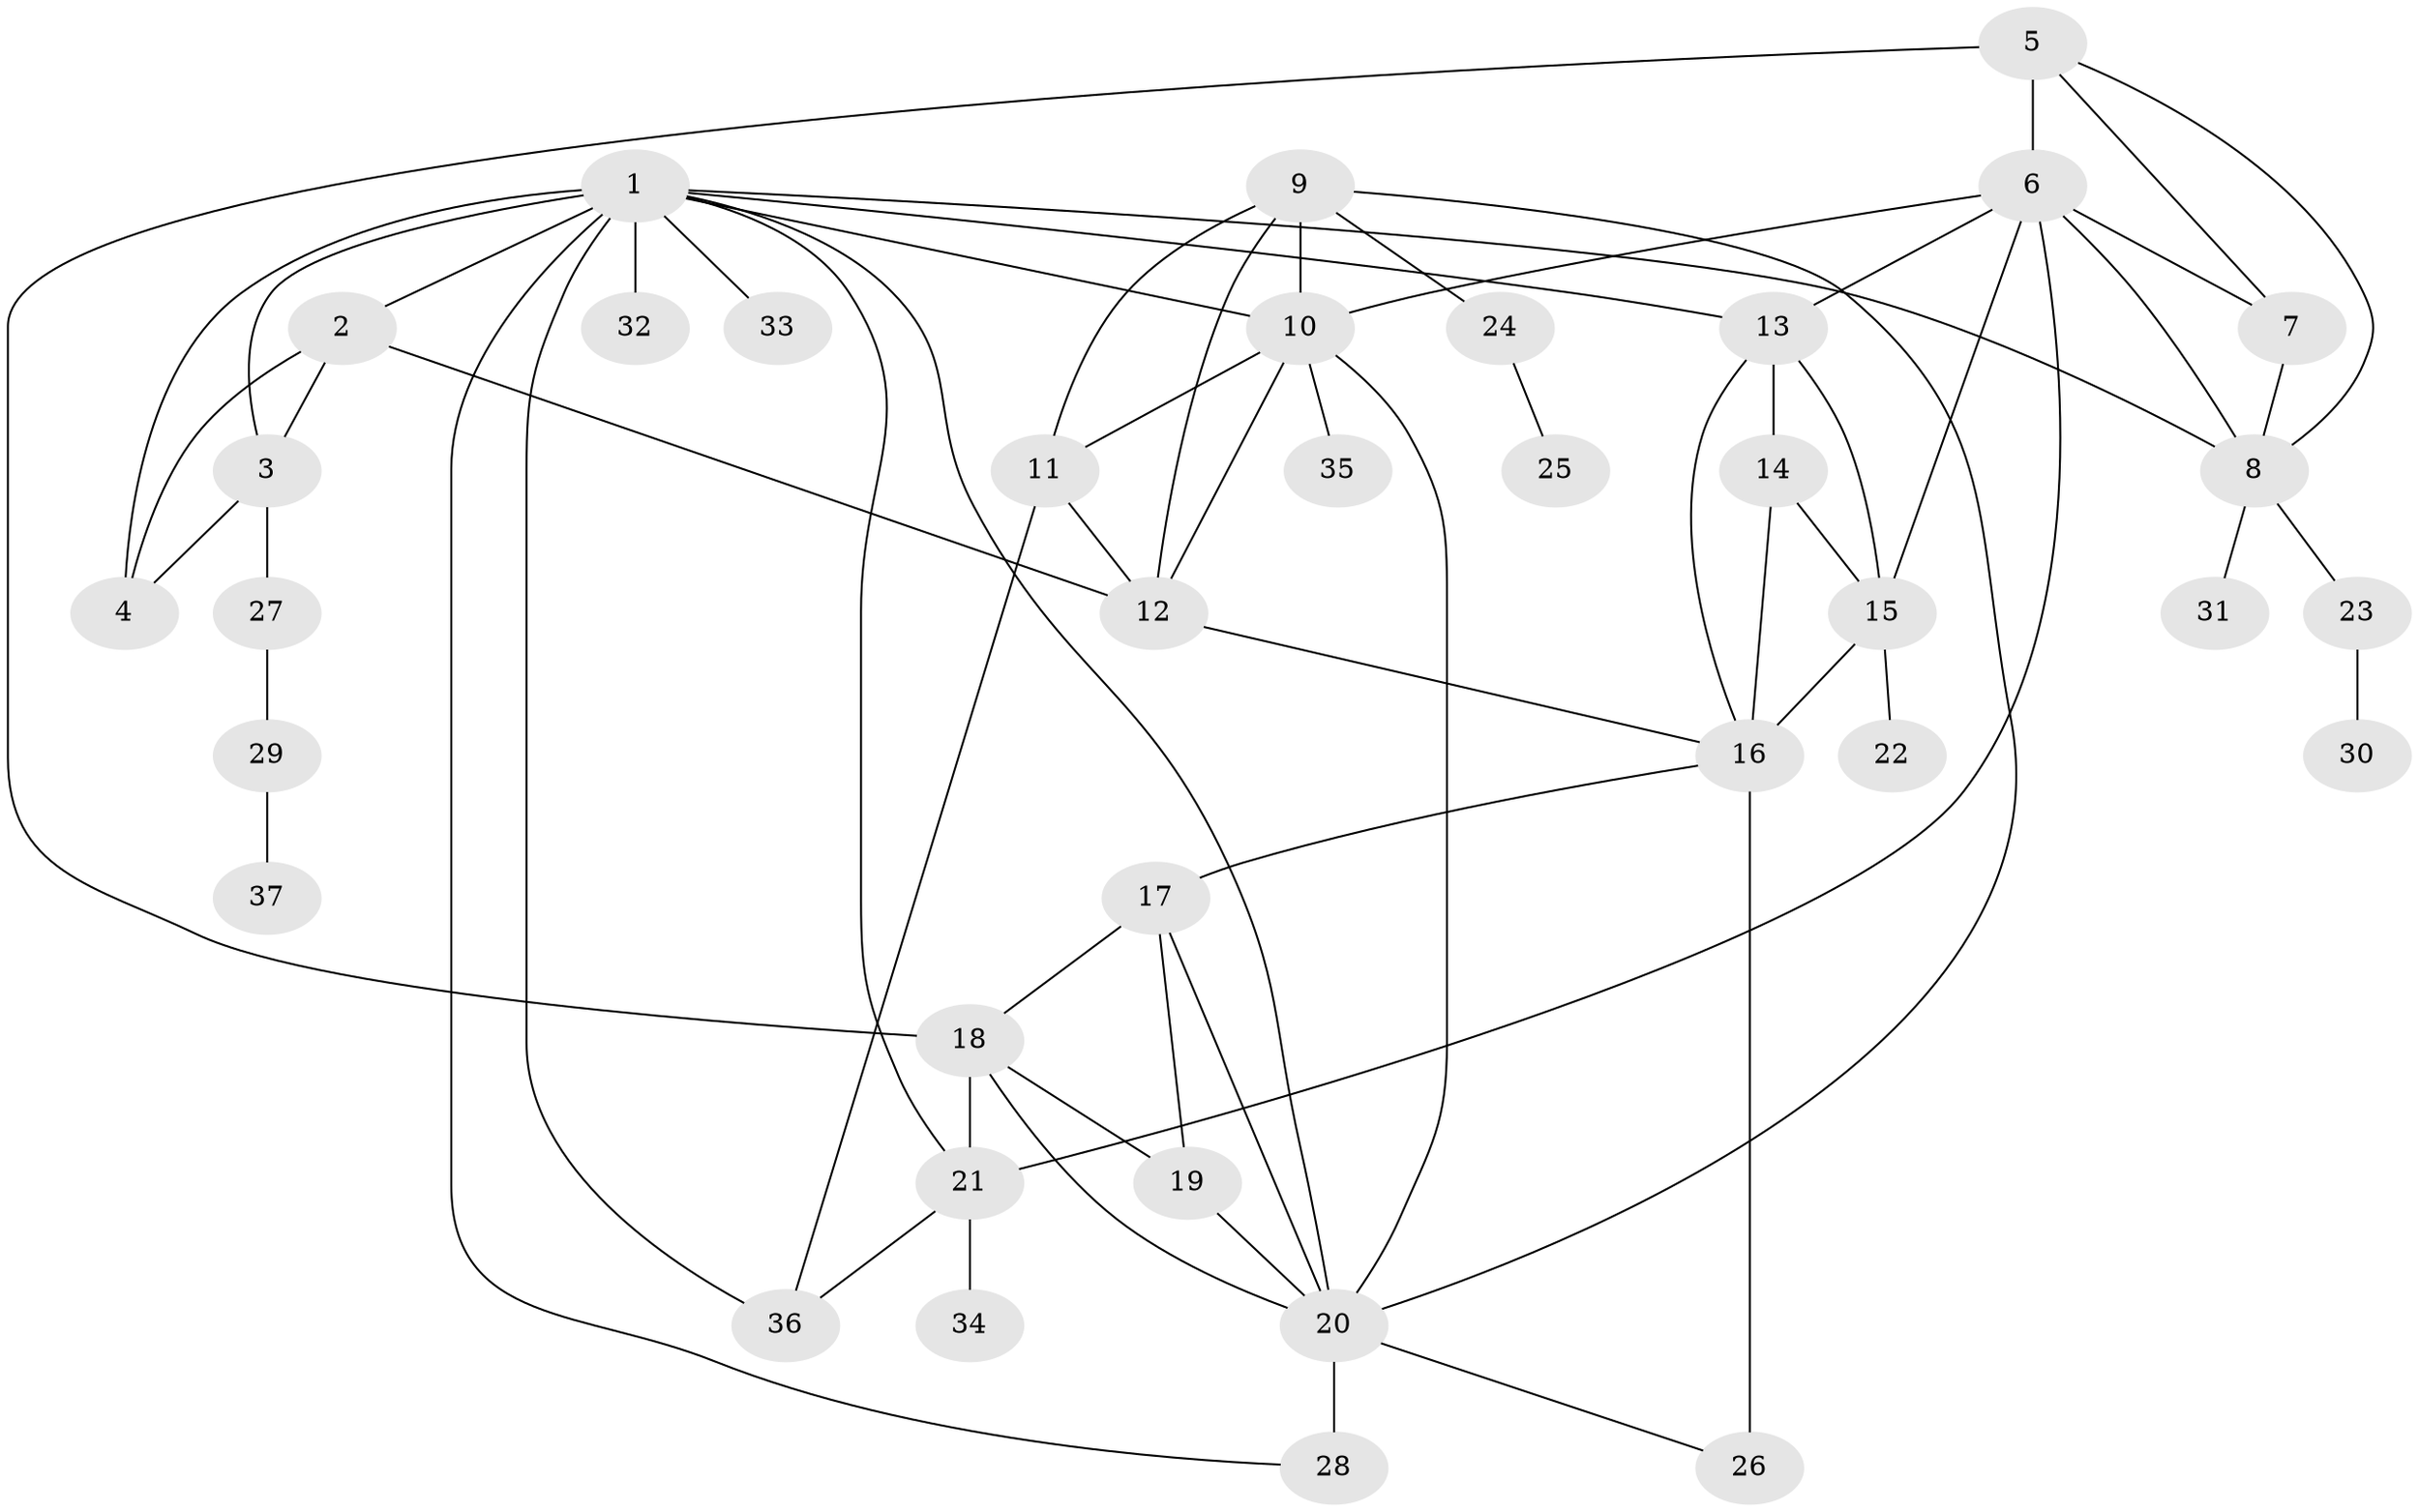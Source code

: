 // original degree distribution, {16: 0.01098901098901099, 5: 0.04395604395604396, 7: 0.06593406593406594, 4: 0.054945054945054944, 8: 0.02197802197802198, 6: 0.01098901098901099, 9: 0.02197802197802198, 10: 0.01098901098901099, 2: 0.18681318681318682, 1: 0.5384615384615384, 3: 0.03296703296703297}
// Generated by graph-tools (version 1.1) at 2025/52/03/04/25 22:52:19]
// undirected, 37 vertices, 66 edges
graph export_dot {
  node [color=gray90,style=filled];
  1;
  2;
  3;
  4;
  5;
  6;
  7;
  8;
  9;
  10;
  11;
  12;
  13;
  14;
  15;
  16;
  17;
  18;
  19;
  20;
  21;
  22;
  23;
  24;
  25;
  26;
  27;
  28;
  29;
  30;
  31;
  32;
  33;
  34;
  35;
  36;
  37;
  1 -- 2 [weight=1.0];
  1 -- 3 [weight=1.0];
  1 -- 4 [weight=1.0];
  1 -- 8 [weight=1.0];
  1 -- 10 [weight=1.0];
  1 -- 13 [weight=1.0];
  1 -- 20 [weight=1.0];
  1 -- 21 [weight=1.0];
  1 -- 28 [weight=1.0];
  1 -- 32 [weight=4.0];
  1 -- 33 [weight=1.0];
  1 -- 36 [weight=1.0];
  2 -- 3 [weight=1.0];
  2 -- 4 [weight=1.0];
  2 -- 12 [weight=1.0];
  3 -- 4 [weight=1.0];
  3 -- 27 [weight=3.0];
  5 -- 6 [weight=4.0];
  5 -- 7 [weight=1.0];
  5 -- 8 [weight=1.0];
  5 -- 18 [weight=1.0];
  6 -- 7 [weight=1.0];
  6 -- 8 [weight=1.0];
  6 -- 10 [weight=1.0];
  6 -- 13 [weight=1.0];
  6 -- 15 [weight=1.0];
  6 -- 21 [weight=1.0];
  7 -- 8 [weight=1.0];
  8 -- 23 [weight=1.0];
  8 -- 31 [weight=1.0];
  9 -- 10 [weight=1.0];
  9 -- 11 [weight=1.0];
  9 -- 12 [weight=1.0];
  9 -- 20 [weight=1.0];
  9 -- 24 [weight=1.0];
  10 -- 11 [weight=1.0];
  10 -- 12 [weight=1.0];
  10 -- 20 [weight=1.0];
  10 -- 35 [weight=1.0];
  11 -- 12 [weight=1.0];
  11 -- 36 [weight=1.0];
  12 -- 16 [weight=1.0];
  13 -- 14 [weight=1.0];
  13 -- 15 [weight=1.0];
  13 -- 16 [weight=1.0];
  14 -- 15 [weight=1.0];
  14 -- 16 [weight=1.0];
  15 -- 16 [weight=1.0];
  15 -- 22 [weight=1.0];
  16 -- 17 [weight=1.0];
  16 -- 26 [weight=3.0];
  17 -- 18 [weight=1.0];
  17 -- 19 [weight=1.0];
  17 -- 20 [weight=1.0];
  18 -- 19 [weight=1.0];
  18 -- 20 [weight=1.0];
  18 -- 21 [weight=4.0];
  19 -- 20 [weight=1.0];
  20 -- 26 [weight=1.0];
  20 -- 28 [weight=2.0];
  21 -- 34 [weight=1.0];
  21 -- 36 [weight=1.0];
  23 -- 30 [weight=2.0];
  24 -- 25 [weight=1.0];
  27 -- 29 [weight=1.0];
  29 -- 37 [weight=1.0];
}
